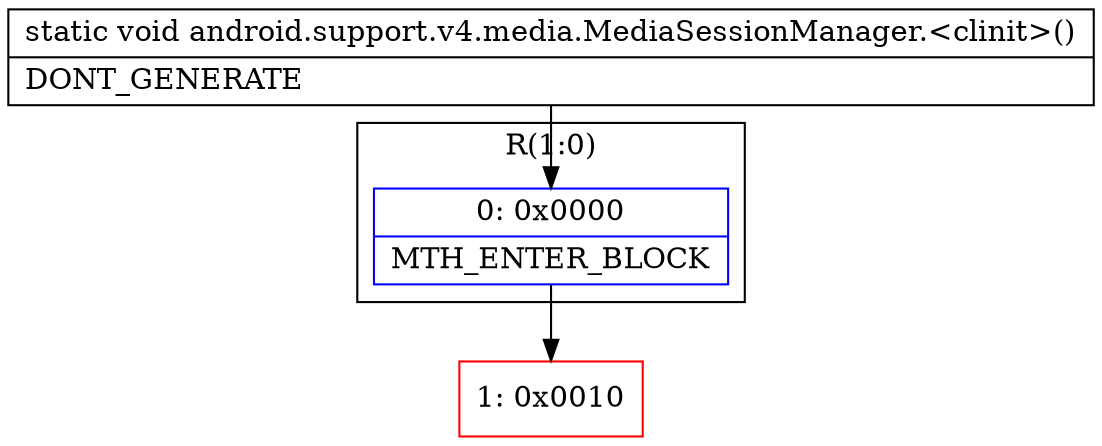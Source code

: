 digraph "CFG forandroid.support.v4.media.MediaSessionManager.\<clinit\>()V" {
subgraph cluster_Region_239660980 {
label = "R(1:0)";
node [shape=record,color=blue];
Node_0 [shape=record,label="{0\:\ 0x0000|MTH_ENTER_BLOCK\l}"];
}
Node_1 [shape=record,color=red,label="{1\:\ 0x0010}"];
MethodNode[shape=record,label="{static void android.support.v4.media.MediaSessionManager.\<clinit\>()  | DONT_GENERATE\l}"];
MethodNode -> Node_0;
Node_0 -> Node_1;
}

